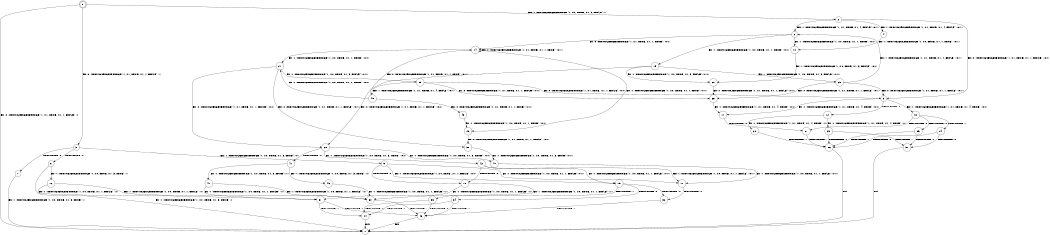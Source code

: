 digraph BCG {
size = "7, 10.5";
center = TRUE;
node [shape = circle];
0 [peripheries = 2];
0 -> 1 [label = "EX !0 !ATOMIC_EXCH_BRANCH (1, +1, TRUE, +1, 1, FALSE) !::"];
0 -> 2 [label = "EX !1 !ATOMIC_EXCH_BRANCH (1, +0, TRUE, +1, 3, FALSE) !::"];
0 -> 3 [label = "EX !0 !ATOMIC_EXCH_BRANCH (1, +1, TRUE, +1, 1, FALSE) !::"];
2 -> 4 [label = "EX !1 !ATOMIC_EXCH_BRANCH (1, +1, TRUE, +1, 4, FALSE) !:0:1:"];
2 -> 5 [label = "EX !0 !ATOMIC_EXCH_BRANCH (1, +1, TRUE, +1, 1, FALSE) !:0:1:"];
2 -> 6 [label = "EX !1 !ATOMIC_EXCH_BRANCH (1, +1, TRUE, +1, 4, FALSE) !:0:1:"];
3 -> 7 [label = "TERMINATE !0"];
3 -> 8 [label = "TERMINATE !0"];
3 -> 9 [label = "EX !1 !ATOMIC_EXCH_BRANCH (1, +0, TRUE, +1, 3, TRUE) !:0:"];
4 -> 10 [label = "EX !1 !ATOMIC_EXCH_BRANCH (1, +0, TRUE, +1, 1, TRUE) !:0:1:"];
5 -> 11 [label = "EX !1 !ATOMIC_EXCH_BRANCH (1, +1, TRUE, +1, 4, TRUE) !:0:1:"];
5 -> 12 [label = "TERMINATE !0"];
5 -> 13 [label = "EX !1 !ATOMIC_EXCH_BRANCH (1, +1, TRUE, +1, 4, TRUE) !:0:1:"];
6 -> 10 [label = "EX !1 !ATOMIC_EXCH_BRANCH (1, +0, TRUE, +1, 1, TRUE) !:0:1:"];
6 -> 14 [label = "EX !0 !ATOMIC_EXCH_BRANCH (1, +1, TRUE, +1, 1, TRUE) !:0:1:"];
6 -> 15 [label = "EX !1 !ATOMIC_EXCH_BRANCH (1, +0, TRUE, +1, 1, TRUE) !:0:1:"];
7 -> 1 [label = "EX !1 !ATOMIC_EXCH_BRANCH (1, +0, TRUE, +1, 3, TRUE) !::"];
8 -> 1 [label = "EX !1 !ATOMIC_EXCH_BRANCH (1, +0, TRUE, +1, 3, TRUE) !::"];
8 -> 16 [label = "EX !1 !ATOMIC_EXCH_BRANCH (1, +0, TRUE, +1, 3, TRUE) !::"];
9 -> 17 [label = "EX !1 !ATOMIC_EXCH_BRANCH (1, +0, TRUE, +1, 1, FALSE) !:0:1:"];
9 -> 18 [label = "TERMINATE !0"];
9 -> 19 [label = "EX !1 !ATOMIC_EXCH_BRANCH (1, +0, TRUE, +1, 1, FALSE) !:0:1:"];
10 -> 20 [label = "EX !1 !ATOMIC_EXCH_BRANCH (1, +0, TRUE, +1, 3, FALSE) !:0:1:"];
11 -> 21 [label = "TERMINATE !0"];
12 -> 22 [label = "EX !1 !ATOMIC_EXCH_BRANCH (1, +1, TRUE, +1, 4, TRUE) !:1:"];
12 -> 23 [label = "EX !1 !ATOMIC_EXCH_BRANCH (1, +1, TRUE, +1, 4, TRUE) !:1:"];
13 -> 21 [label = "TERMINATE !0"];
13 -> 24 [label = "TERMINATE !1"];
13 -> 25 [label = "TERMINATE !0"];
14 -> 26 [label = "EX !1 !ATOMIC_EXCH_BRANCH (1, +0, TRUE, +1, 1, TRUE) !:0:1:"];
14 -> 27 [label = "EX !1 !ATOMIC_EXCH_BRANCH (1, +0, TRUE, +1, 1, TRUE) !:0:1:"];
14 -> 14 [label = "EX !0 !ATOMIC_EXCH_BRANCH (1, +1, TRUE, +1, 1, TRUE) !:0:1:"];
15 -> 20 [label = "EX !1 !ATOMIC_EXCH_BRANCH (1, +0, TRUE, +1, 3, FALSE) !:0:1:"];
15 -> 28 [label = "EX !0 !ATOMIC_EXCH_BRANCH (1, +1, TRUE, +1, 1, FALSE) !:0:1:"];
15 -> 29 [label = "EX !1 !ATOMIC_EXCH_BRANCH (1, +0, TRUE, +1, 3, FALSE) !:0:1:"];
16 -> 30 [label = "EX !1 !ATOMIC_EXCH_BRANCH (1, +0, TRUE, +1, 1, FALSE) !:1:"];
16 -> 31 [label = "EX !1 !ATOMIC_EXCH_BRANCH (1, +0, TRUE, +1, 1, FALSE) !:1:"];
17 -> 32 [label = "TERMINATE !0"];
18 -> 30 [label = "EX !1 !ATOMIC_EXCH_BRANCH (1, +0, TRUE, +1, 1, FALSE) !:1:"];
18 -> 31 [label = "EX !1 !ATOMIC_EXCH_BRANCH (1, +0, TRUE, +1, 1, FALSE) !:1:"];
19 -> 32 [label = "TERMINATE !0"];
19 -> 33 [label = "TERMINATE !1"];
19 -> 34 [label = "TERMINATE !0"];
20 -> 35 [label = "EX !0 !ATOMIC_EXCH_BRANCH (1, +1, TRUE, +1, 1, FALSE) !:0:1:"];
21 -> 36 [label = "TERMINATE !1"];
22 -> 36 [label = "TERMINATE !1"];
23 -> 36 [label = "TERMINATE !1"];
23 -> 37 [label = "TERMINATE !1"];
24 -> 36 [label = "TERMINATE !0"];
24 -> 37 [label = "TERMINATE !0"];
25 -> 36 [label = "TERMINATE !1"];
25 -> 37 [label = "TERMINATE !1"];
26 -> 38 [label = "EX !0 !ATOMIC_EXCH_BRANCH (1, +1, TRUE, +1, 1, FALSE) !:0:1:"];
27 -> 38 [label = "EX !0 !ATOMIC_EXCH_BRANCH (1, +1, TRUE, +1, 1, FALSE) !:0:1:"];
27 -> 39 [label = "EX !1 !ATOMIC_EXCH_BRANCH (1, +0, TRUE, +1, 3, FALSE) !:0:1:"];
27 -> 28 [label = "EX !0 !ATOMIC_EXCH_BRANCH (1, +1, TRUE, +1, 1, FALSE) !:0:1:"];
28 -> 40 [label = "EX !1 !ATOMIC_EXCH_BRANCH (1, +0, TRUE, +1, 3, TRUE) !:0:1:"];
28 -> 41 [label = "TERMINATE !0"];
28 -> 42 [label = "EX !1 !ATOMIC_EXCH_BRANCH (1, +0, TRUE, +1, 3, TRUE) !:0:1:"];
29 -> 35 [label = "EX !0 !ATOMIC_EXCH_BRANCH (1, +1, TRUE, +1, 1, FALSE) !:0:1:"];
29 -> 5 [label = "EX !0 !ATOMIC_EXCH_BRANCH (1, +1, TRUE, +1, 1, FALSE) !:0:1:"];
29 -> 6 [label = "EX !1 !ATOMIC_EXCH_BRANCH (1, +1, TRUE, +1, 4, FALSE) !:0:1:"];
30 -> 43 [label = "TERMINATE !1"];
31 -> 43 [label = "TERMINATE !1"];
31 -> 44 [label = "TERMINATE !1"];
32 -> 43 [label = "TERMINATE !1"];
33 -> 43 [label = "TERMINATE !0"];
33 -> 44 [label = "TERMINATE !0"];
34 -> 43 [label = "TERMINATE !1"];
34 -> 44 [label = "TERMINATE !1"];
35 -> 11 [label = "EX !1 !ATOMIC_EXCH_BRANCH (1, +1, TRUE, +1, 4, TRUE) !:0:1:"];
36 -> 1 [label = "exit"];
37 -> 1 [label = "exit"];
38 -> 40 [label = "EX !1 !ATOMIC_EXCH_BRANCH (1, +0, TRUE, +1, 3, TRUE) !:0:1:"];
39 -> 35 [label = "EX !0 !ATOMIC_EXCH_BRANCH (1, +1, TRUE, +1, 1, FALSE) !:0:1:"];
39 -> 45 [label = "EX !1 !ATOMIC_EXCH_BRANCH (1, +1, TRUE, +1, 4, FALSE) !:0:1:"];
39 -> 5 [label = "EX !0 !ATOMIC_EXCH_BRANCH (1, +1, TRUE, +1, 1, FALSE) !:0:1:"];
40 -> 17 [label = "EX !1 !ATOMIC_EXCH_BRANCH (1, +0, TRUE, +1, 1, FALSE) !:0:1:"];
41 -> 46 [label = "EX !1 !ATOMIC_EXCH_BRANCH (1, +0, TRUE, +1, 3, TRUE) !:1:"];
41 -> 47 [label = "EX !1 !ATOMIC_EXCH_BRANCH (1, +0, TRUE, +1, 3, TRUE) !:1:"];
42 -> 17 [label = "EX !1 !ATOMIC_EXCH_BRANCH (1, +0, TRUE, +1, 1, FALSE) !:0:1:"];
42 -> 18 [label = "TERMINATE !0"];
42 -> 19 [label = "EX !1 !ATOMIC_EXCH_BRANCH (1, +0, TRUE, +1, 1, FALSE) !:0:1:"];
43 -> 1 [label = "exit"];
44 -> 1 [label = "exit"];
45 -> 48 [label = "EX !0 !ATOMIC_EXCH_BRANCH (1, +1, TRUE, +1, 1, TRUE) !:0:1:"];
45 -> 27 [label = "EX !1 !ATOMIC_EXCH_BRANCH (1, +0, TRUE, +1, 1, TRUE) !:0:1:"];
45 -> 14 [label = "EX !0 !ATOMIC_EXCH_BRANCH (1, +1, TRUE, +1, 1, TRUE) !:0:1:"];
46 -> 30 [label = "EX !1 !ATOMIC_EXCH_BRANCH (1, +0, TRUE, +1, 1, FALSE) !:1:"];
47 -> 30 [label = "EX !1 !ATOMIC_EXCH_BRANCH (1, +0, TRUE, +1, 1, FALSE) !:1:"];
47 -> 31 [label = "EX !1 !ATOMIC_EXCH_BRANCH (1, +0, TRUE, +1, 1, FALSE) !:1:"];
48 -> 26 [label = "EX !1 !ATOMIC_EXCH_BRANCH (1, +0, TRUE, +1, 1, TRUE) !:0:1:"];
}
